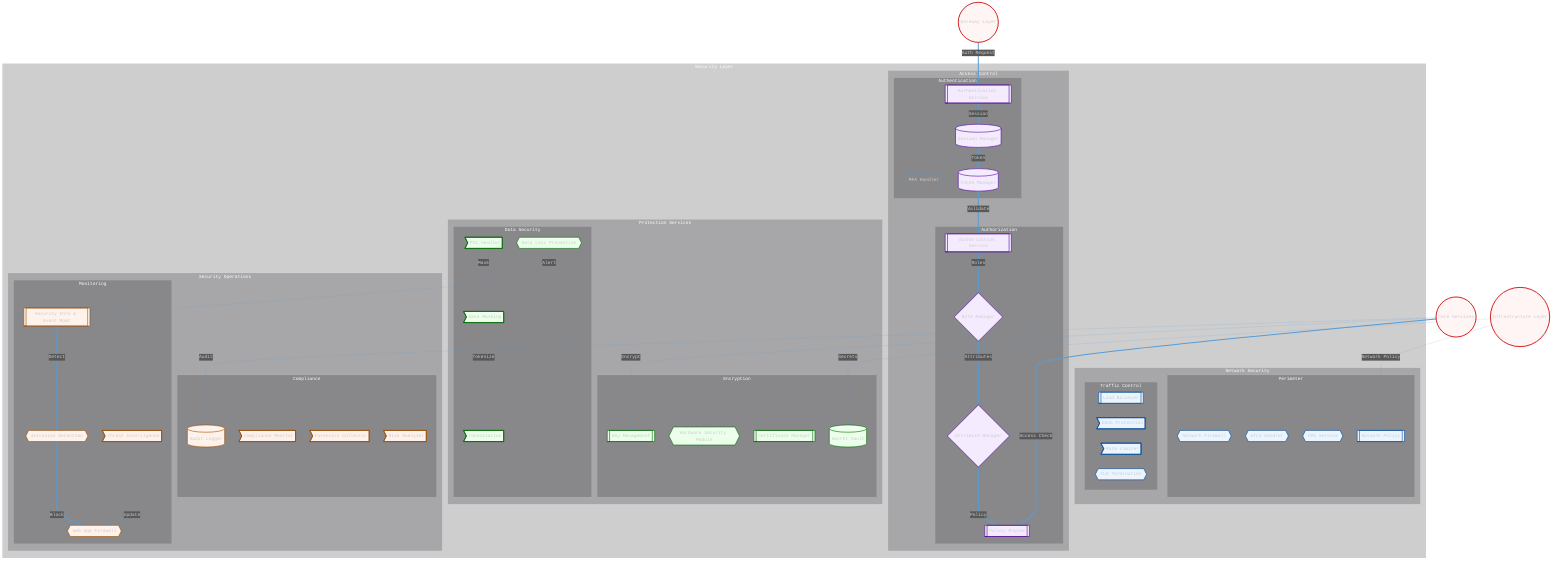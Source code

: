 graph TD
    %% Initialize with theme matching core-services
    %%{
        init: {
            'theme': 'dark',
            'themeVariables': {
                'darkMode': true,
                'background': 'transparent',
                'primaryColor': '#1c1c2420',
                'secondaryColor': '#14141920',
                'tertiaryColor': '#25252520',
                'primaryTextColor': '#ffffff',
                'secondaryTextColor': '#e0e0e0',
                'tertiaryTextColor': '#cccccc',
                'lineColor': '#569cd6',
                'mainBkg': 'transparent',
                'nodeBorder': '#569cd6',
                'clusterBkg': 'rgba(10, 10, 15, 0.2)',
                'clusterBorder': '#ffffff22',
                'defaultLinkColor': '#569cd6',
                'fontFamily': 'PixelOperator, monospace',
                'fontSize': '16px'
            }
        }
    }%%

    %% External Ports with enhanced shapes
    Gateway((Gateway Layer))
    Core((Core Services))
    Infrastructure((Infrastructure Layer))

    subgraph "Security Layer"
        direction TB
        subgraph "Access Control"
            direction LR
            subgraph "Authentication"
                AuthN[[Authentication Service]]
                MFA{{MFA Handler}}
                SessionMgr[(Session Manager)]
                TokenMgr[(Token Manager)]
            end

            subgraph "Authorization"
                AuthZ[[Authorization Service]]
                RBAC{Role Manager}
                ABAC{Attribute Manager}
                PolicyEngine[[Policy Engine]]
            end
        end

        subgraph "Protection Services"
            direction LR
            subgraph "Encryption"
                KeyManager[[Key Management]]
                HSM{{Hardware Security Module}}
                CertManager[[Certificate Manager]]
                VaultService[(Secret Vault)]
            end

            subgraph "Data Security"
                PIIHandler>PII Handler]
                Masking>Data Masking]
                Tokenization>Tokenization]
                DLP{{Data Loss Prevention}}
            end
        end

        subgraph "Security Operations"
            direction LR
            subgraph "Monitoring"
                SIEM[[Security Info & Event Mgmt]]
                IDS{{Intrusion Detection}}
                WAF{{Web App Firewall}}
                ThreatIntel>Threat Intelligence]
            end

            subgraph "Compliance"
                AuditLogger[(Audit Logger)]
                ComplianceMonitor>Compliance Monitor]
                ForensicsCollector>Forensics Collector]
                RiskAnalyzer>Risk Analyzer]
            end
        end

        subgraph "Network Security"
            direction LR
            subgraph "Perimeter"
                Firewall{{Network Firewall}}
                MTLS{{mTLS Handler}}
                VPN{{VPN Service}}
                NetworkPolicy[[Network Policy]]
            end

            subgraph "Traffic Control"
                LoadBalancer[[Load Balancer]]
                DDoSProtection>DDoS Protection]
                RateLimit>Rate Limiter]
                TLSTermination{{TLS Termination}}
            end
        end
    end

    %% Enhanced External Connections
    Gateway ==>|"Auth Request"| AuthN
    AuthN ==>|"Session"| SessionMgr
    SessionMgr ==>|"Token"| TokenMgr
    TokenMgr ==>|"Validate"| AuthZ

    Core ==>|"Access Check"| PolicyEngine
    Core -.->|"Encrypt"| KeyManager
    Core -.->|"Audit"| AuditLogger

    Infrastructure -.->|"Secrets"| VaultService
    Infrastructure -.->|"Network Policy"| NetworkPolicy

    %% Enhanced Internal Flows
    AuthZ ==>|"Roles"| RBAC
    RBAC ==>|"Attributes"| ABAC
    ABAC ==>|"Policy"| PolicyEngine

    PIIHandler -->|"Mask"| Masking
    Masking -->|"Tokenize"| Tokenization
    DLP -.->|"Alert"| SIEM

    SIEM ==>|"Detect"| IDS
    IDS ==>|"Block"| WAF
    ThreatIntel -.->|"Update"| WAF

    %% Style Definitions
    classDef port fill:#fff5f5,stroke:#cc0000,stroke-width:3px
    classDef auth fill:#f5ebff,stroke:#4d0099,stroke-width:2px
    classDef protect fill:#ebffeb,stroke:#006600,stroke-width:2px
    classDef ops fill:#fff2eb,stroke:#994d00,stroke-width:2px
    classDef network fill:#ebf5ff,stroke:#004d99,stroke-width:2px

    %% Apply styles
    class Gateway,Core,Infrastructure port
    class AuthN,AuthZ,SessionMgr,TokenMgr,RBAC,ABAC,PolicyEngine auth
    class KeyManager,HSM,CertManager,VaultService,PIIHandler,Masking,Tokenization,DLP protect
    class SIEM,IDS,WAF,ThreatIntel,AuditLogger,ComplianceMonitor,ForensicsCollector,RiskAnalyzer ops
    class Firewall,MTLS,VPN,NetworkPolicy,LoadBalancer,DDoSProtection,RateLimit,TLSTermination network
